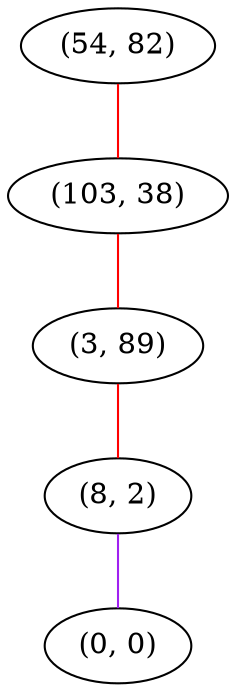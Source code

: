 graph "" {
"(54, 82)";
"(103, 38)";
"(3, 89)";
"(8, 2)";
"(0, 0)";
"(54, 82)" -- "(103, 38)"  [color=red, key=0, weight=1];
"(103, 38)" -- "(3, 89)"  [color=red, key=0, weight=1];
"(3, 89)" -- "(8, 2)"  [color=red, key=0, weight=1];
"(8, 2)" -- "(0, 0)"  [color=purple, key=0, weight=4];
}
